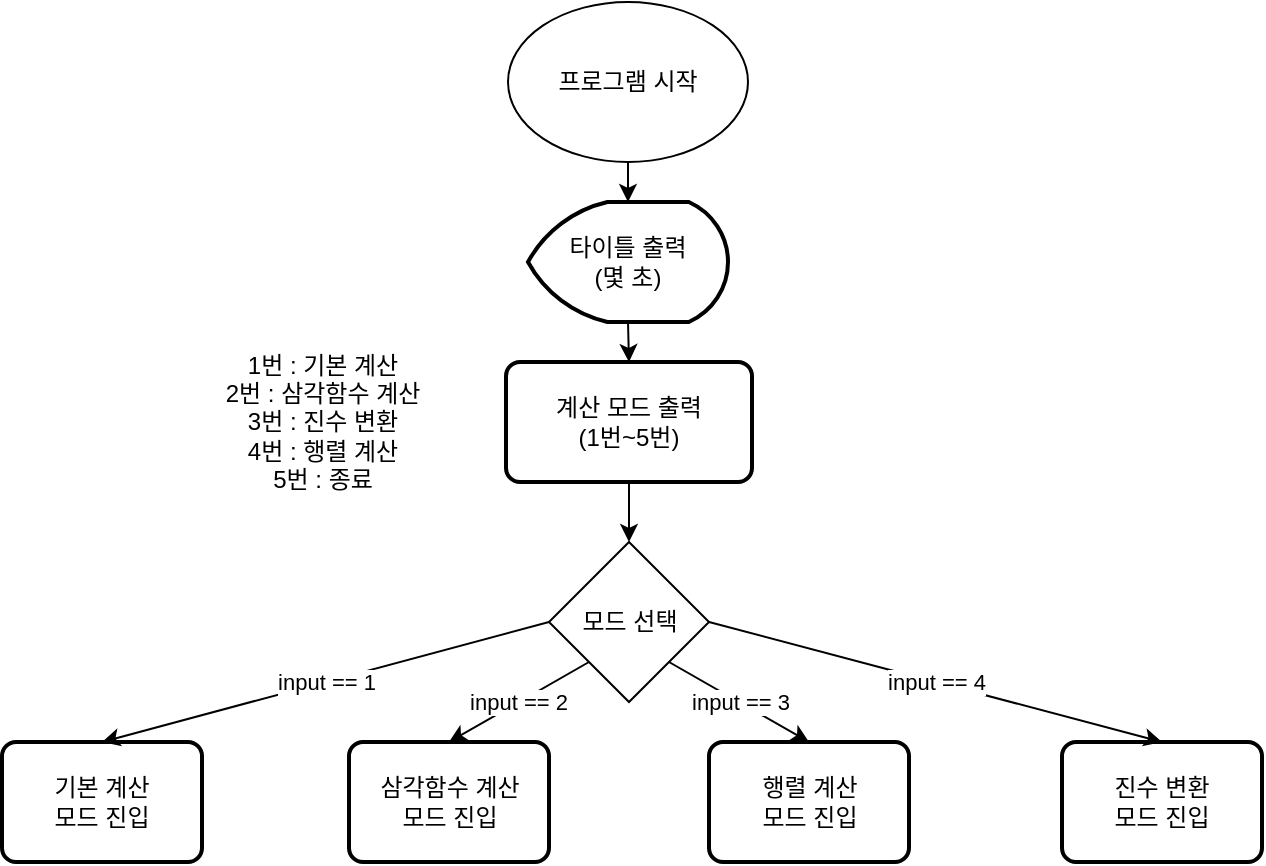 <mxfile version="12.3.2" type="device" pages="1"><diagram id="4tfTHai87vBHd0oBMUKX" name="Page-1"><mxGraphModel dx="1648" dy="928" grid="1" gridSize="10" guides="1" tooltips="1" connect="1" arrows="1" fold="1" page="1" pageScale="1" pageWidth="827" pageHeight="1169" math="0" shadow="0"><root><mxCell id="0"/><mxCell id="1" parent="0"/><mxCell id="vB3M5ufMpMZjhbToTXDf-1" value="프로그램 시작" style="ellipse;whiteSpace=wrap;html=1;" parent="1" vertex="1"><mxGeometry x="353" y="60" width="120" height="80" as="geometry"/></mxCell><mxCell id="LMeHtNupAMhU3nXu3n3W-3" value="타이틀 출력&lt;br&gt;(몇 초)" style="strokeWidth=2;html=1;shape=mxgraph.flowchart.display;whiteSpace=wrap;" parent="1" vertex="1"><mxGeometry x="363" y="160" width="100" height="60" as="geometry"/></mxCell><mxCell id="LMeHtNupAMhU3nXu3n3W-4" value="" style="endArrow=classic;html=1;entryX=0.5;entryY=0;entryDx=0;entryDy=0;entryPerimeter=0;exitX=0.5;exitY=1;exitDx=0;exitDy=0;" parent="1" target="LMeHtNupAMhU3nXu3n3W-3" edge="1" source="vB3M5ufMpMZjhbToTXDf-1"><mxGeometry width="50" height="50" relative="1" as="geometry"><mxPoint x="413.5" y="140" as="sourcePoint"/><mxPoint x="400.5" y="260" as="targetPoint"/></mxGeometry></mxCell><mxCell id="LMeHtNupAMhU3nXu3n3W-5" value="계산 모드 출력&lt;br&gt;(1번~5번)" style="rounded=1;whiteSpace=wrap;html=1;absoluteArcSize=1;arcSize=14;strokeWidth=2;" parent="1" vertex="1"><mxGeometry x="352" y="240" width="123" height="60" as="geometry"/></mxCell><mxCell id="D1mtyvR5uotxBYtLReoP-1" value="" style="endArrow=classic;html=1;exitX=0.5;exitY=1;exitDx=0;exitDy=0;exitPerimeter=0;entryX=0.5;entryY=0;entryDx=0;entryDy=0;" edge="1" parent="1" source="LMeHtNupAMhU3nXu3n3W-3" target="LMeHtNupAMhU3nXu3n3W-5"><mxGeometry width="50" height="50" relative="1" as="geometry"><mxPoint x="350.5" y="450" as="sourcePoint"/><mxPoint x="400.5" y="400" as="targetPoint"/></mxGeometry></mxCell><mxCell id="D1mtyvR5uotxBYtLReoP-3" value="1번 : 기본 계산&lt;br&gt;2번 : 삼각함수 계산&lt;br&gt;3번 : 진수 변환&lt;br&gt;4번 : 행렬 계산&lt;br&gt;5번 : 종료" style="text;html=1;align=center;verticalAlign=middle;resizable=0;points=[];;autosize=1;" vertex="1" parent="1"><mxGeometry x="200" y="230" width="120" height="80" as="geometry"/></mxCell><mxCell id="D1mtyvR5uotxBYtLReoP-4" value="모드 선택" style="rhombus;whiteSpace=wrap;html=1;" vertex="1" parent="1"><mxGeometry x="373.5" y="330" width="80" height="80" as="geometry"/></mxCell><mxCell id="D1mtyvR5uotxBYtLReoP-8" value="" style="endArrow=classic;html=1;exitX=0.5;exitY=1;exitDx=0;exitDy=0;entryX=0.5;entryY=0;entryDx=0;entryDy=0;" edge="1" parent="1" source="LMeHtNupAMhU3nXu3n3W-5" target="D1mtyvR5uotxBYtLReoP-4"><mxGeometry width="50" height="50" relative="1" as="geometry"><mxPoint x="200" y="470" as="sourcePoint"/><mxPoint x="250" y="420" as="targetPoint"/></mxGeometry></mxCell><mxCell id="D1mtyvR5uotxBYtLReoP-10" value="기본 계산&lt;br&gt;모드 진입" style="rounded=1;whiteSpace=wrap;html=1;absoluteArcSize=1;arcSize=14;strokeWidth=2;" vertex="1" parent="1"><mxGeometry x="100" y="430" width="100" height="60" as="geometry"/></mxCell><mxCell id="D1mtyvR5uotxBYtLReoP-11" value="삼각함수 계산&lt;br&gt;모드 진입" style="rounded=1;whiteSpace=wrap;html=1;absoluteArcSize=1;arcSize=14;strokeWidth=2;" vertex="1" parent="1"><mxGeometry x="273.5" y="430" width="100" height="60" as="geometry"/></mxCell><mxCell id="D1mtyvR5uotxBYtLReoP-12" value="진수 변환&lt;br&gt;모드 진입" style="rounded=1;whiteSpace=wrap;html=1;absoluteArcSize=1;arcSize=14;strokeWidth=2;" vertex="1" parent="1"><mxGeometry x="630" y="430" width="100" height="60" as="geometry"/></mxCell><mxCell id="D1mtyvR5uotxBYtLReoP-13" value="행렬 계산&lt;br&gt;모드 진입" style="rounded=1;whiteSpace=wrap;html=1;absoluteArcSize=1;arcSize=14;strokeWidth=2;" vertex="1" parent="1"><mxGeometry x="453.5" y="430" width="100" height="60" as="geometry"/></mxCell><mxCell id="D1mtyvR5uotxBYtLReoP-15" value="input == 1" style="endArrow=classic;html=1;exitX=0;exitY=0.5;exitDx=0;exitDy=0;entryX=0.5;entryY=0;entryDx=0;entryDy=0;" edge="1" parent="1" source="D1mtyvR5uotxBYtLReoP-4" target="D1mtyvR5uotxBYtLReoP-10"><mxGeometry width="50" height="50" relative="1" as="geometry"><mxPoint x="100" y="560" as="sourcePoint"/><mxPoint x="150" y="510" as="targetPoint"/></mxGeometry></mxCell><mxCell id="D1mtyvR5uotxBYtLReoP-16" value="input == 2" style="endArrow=classic;html=1;exitX=0;exitY=1;exitDx=0;exitDy=0;entryX=0.5;entryY=0;entryDx=0;entryDy=0;" edge="1" parent="1" source="D1mtyvR5uotxBYtLReoP-4" target="D1mtyvR5uotxBYtLReoP-11"><mxGeometry width="50" height="50" relative="1" as="geometry"><mxPoint x="383.5" y="380" as="sourcePoint"/><mxPoint x="160" y="440" as="targetPoint"/></mxGeometry></mxCell><mxCell id="D1mtyvR5uotxBYtLReoP-17" value="input == 3" style="endArrow=classic;html=1;exitX=1;exitY=1;exitDx=0;exitDy=0;entryX=0.5;entryY=0;entryDx=0;entryDy=0;" edge="1" parent="1" source="D1mtyvR5uotxBYtLReoP-4" target="D1mtyvR5uotxBYtLReoP-13"><mxGeometry width="50" height="50" relative="1" as="geometry"><mxPoint x="393.5" y="390" as="sourcePoint"/><mxPoint x="170" y="450" as="targetPoint"/></mxGeometry></mxCell><mxCell id="D1mtyvR5uotxBYtLReoP-18" value="input == 4" style="endArrow=classic;html=1;exitX=1;exitY=0.5;exitDx=0;exitDy=0;entryX=0.5;entryY=0;entryDx=0;entryDy=0;" edge="1" parent="1" source="D1mtyvR5uotxBYtLReoP-4" target="D1mtyvR5uotxBYtLReoP-12"><mxGeometry width="50" height="50" relative="1" as="geometry"><mxPoint x="403.5" y="400" as="sourcePoint"/><mxPoint x="180" y="460" as="targetPoint"/></mxGeometry></mxCell></root></mxGraphModel></diagram></mxfile>